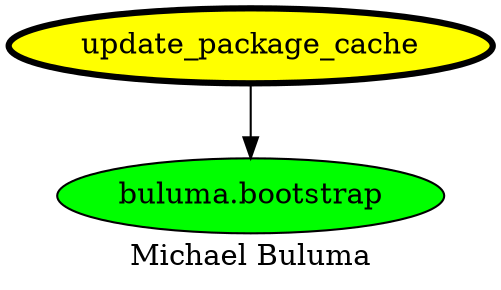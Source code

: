 digraph PhiloDilemma {
  label = "Michael Buluma" ;
  overlap=false
  {
    "update_package_cache" [fillcolor=yellow style=filled penwidth=3]
    "buluma.bootstrap" [fillcolor=green style=filled]
  }
  "update_package_cache" -> "buluma.bootstrap"
}
